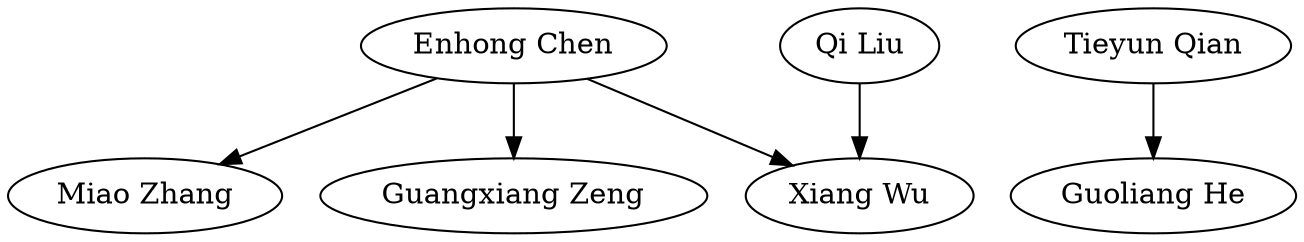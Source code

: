 strict digraph G{
"Enhong Chen" -> "Miao Zhang"
"Enhong Chen" -> "Guangxiang Zeng"
"Tieyun Qian" -> "Guoliang He"
"Qi Liu" -> "Xiang Wu"
"Enhong Chen" -> "Xiang Wu"
}